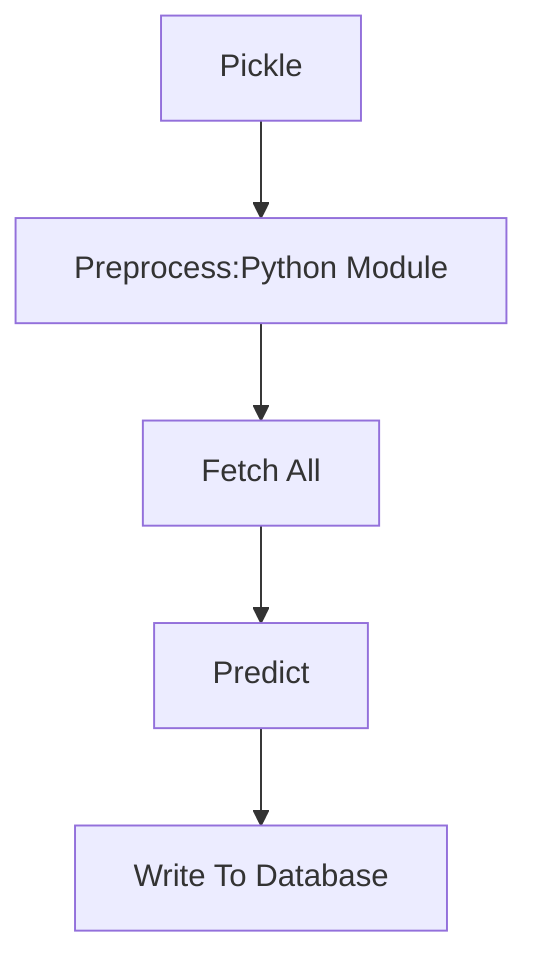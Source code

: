 flowchart TD;

    FA[Fetch All]
    PR[Predict]
    PE[Preprocess:Python Module]
    PI[Pickle]
    WR[Write To Database]

    PI-->PE
    PE-->FA
    FA-->PR
    PR-->WR